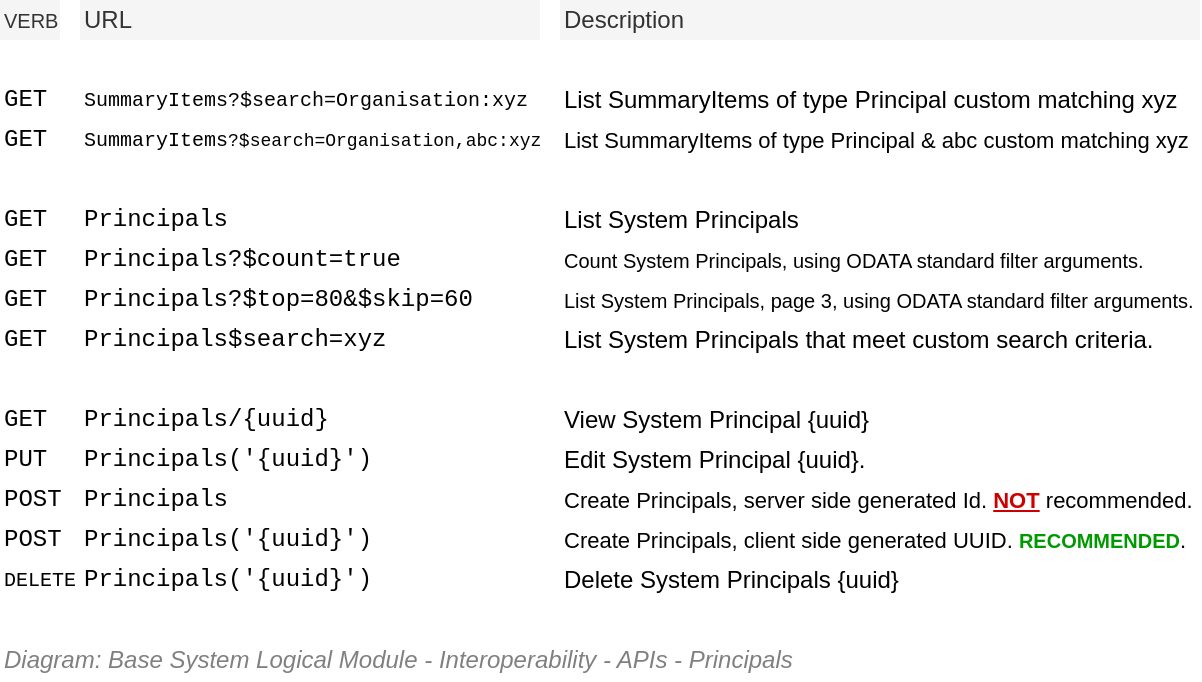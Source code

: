 <mxfile compressed="false" version="18.0.8" type="google">
  <diagram id="nRleIn9jNZKj9x8R8iPH" name="Integration/System Logical Module/API/Resource URLs/Principals">
    <mxGraphModel grid="1" page="1" gridSize="10" guides="1" tooltips="1" connect="1" arrows="1" fold="1" pageScale="1" pageWidth="850" pageHeight="1100" math="0" shadow="0">
      <root>
        <mxCell id="W7s1Gj_pDaNodwp3Ctu9-0" />
        <mxCell id="W7s1Gj_pDaNodwp3Ctu9-1" value="Diagram" parent="W7s1Gj_pDaNodwp3Ctu9-0" />
        <mxCell id="edbAlIy0U3GN4QDfhpz5-2" value="List System Principals" style="text;html=1;strokeColor=none;fillColor=none;align=left;verticalAlign=middle;whiteSpace=wrap;rounded=0;dashed=1;fontFamily=Helvetica;fontSize=12;" vertex="1" parent="W7s1Gj_pDaNodwp3Ctu9-1">
          <mxGeometry x="400" y="300" width="320" height="20" as="geometry" />
        </mxCell>
        <mxCell id="edbAlIy0U3GN4QDfhpz5-3" value="Principals" style="text;html=1;strokeColor=none;fillColor=none;align=left;verticalAlign=middle;whiteSpace=wrap;rounded=0;dashed=1;fontSize=12;fontFamily=Courier New;" vertex="1" parent="W7s1Gj_pDaNodwp3Ctu9-1">
          <mxGeometry x="160" y="300" width="200" height="20" as="geometry" />
        </mxCell>
        <mxCell id="edbAlIy0U3GN4QDfhpz5-6" value="Principals/{uuid}" style="text;html=1;strokeColor=none;fillColor=none;align=left;verticalAlign=middle;whiteSpace=wrap;rounded=0;dashed=1;fontSize=12;fontFamily=Courier New;" vertex="1" parent="W7s1Gj_pDaNodwp3Ctu9-1">
          <mxGeometry x="160" y="400" width="200" height="20" as="geometry" />
        </mxCell>
        <mxCell id="edbAlIy0U3GN4QDfhpz5-7" value="View System&amp;nbsp;Principal {uuid}" style="text;html=1;strokeColor=none;fillColor=none;align=left;verticalAlign=middle;whiteSpace=wrap;rounded=0;dashed=1;fontFamily=Helvetica;fontSize=12;" vertex="1" parent="W7s1Gj_pDaNodwp3Ctu9-1">
          <mxGeometry x="400" y="400" width="320" height="20" as="geometry" />
        </mxCell>
        <mxCell id="edbAlIy0U3GN4QDfhpz5-10" value="GET" style="text;html=1;strokeColor=none;fillColor=none;align=left;verticalAlign=middle;whiteSpace=wrap;rounded=0;dashed=1;fontSize=12;fontFamily=Courier New;" vertex="1" parent="W7s1Gj_pDaNodwp3Ctu9-1">
          <mxGeometry x="120" y="300" width="40" height="20" as="geometry" />
        </mxCell>
        <mxCell id="edbAlIy0U3GN4QDfhpz5-14" value="GET" style="text;html=1;strokeColor=none;fillColor=none;align=left;verticalAlign=middle;whiteSpace=wrap;rounded=0;dashed=1;fontSize=12;fontFamily=Courier New;" vertex="1" parent="W7s1Gj_pDaNodwp3Ctu9-1">
          <mxGeometry x="120" y="400" width="40" height="20" as="geometry" />
        </mxCell>
        <mxCell id="edbAlIy0U3GN4QDfhpz5-15" value="POST" style="text;html=1;strokeColor=none;fillColor=none;align=left;verticalAlign=middle;whiteSpace=wrap;rounded=0;dashed=1;fontSize=12;fontFamily=Courier New;" vertex="1" parent="W7s1Gj_pDaNodwp3Ctu9-1">
          <mxGeometry x="120" y="440" width="40" height="20" as="geometry" />
        </mxCell>
        <mxCell id="edbAlIy0U3GN4QDfhpz5-16" value="Principals" style="text;html=1;strokeColor=none;fillColor=none;align=left;verticalAlign=middle;whiteSpace=wrap;rounded=0;dashed=1;fontSize=12;fontFamily=Courier New;" vertex="1" parent="W7s1Gj_pDaNodwp3Ctu9-1">
          <mxGeometry x="160" y="440" width="200" height="20" as="geometry" />
        </mxCell>
        <mxCell id="edbAlIy0U3GN4QDfhpz5-17" value="POST" style="text;html=1;strokeColor=none;fillColor=none;align=left;verticalAlign=middle;whiteSpace=wrap;rounded=0;dashed=1;fontSize=12;fontFamily=Courier New;" vertex="1" parent="W7s1Gj_pDaNodwp3Ctu9-1">
          <mxGeometry x="120" y="460" width="40" height="20" as="geometry" />
        </mxCell>
        <mxCell id="edbAlIy0U3GN4QDfhpz5-18" value="Principals(&#39;{uuid}&#39;)" style="text;html=1;strokeColor=none;fillColor=none;align=left;verticalAlign=middle;whiteSpace=wrap;rounded=0;dashed=1;fontSize=12;fontFamily=Courier New;" vertex="1" parent="W7s1Gj_pDaNodwp3Ctu9-1">
          <mxGeometry x="160" y="460" width="200" height="20" as="geometry" />
        </mxCell>
        <mxCell id="edbAlIy0U3GN4QDfhpz5-19" value="&lt;font style=&quot;font-size: 11px&quot;&gt;Create Principals, server side generated Id. &lt;b&gt;&lt;font color=&quot;#cc0000&quot; style=&quot;font-size: 11px&quot;&gt;&lt;u&gt;NOT&lt;/u&gt;&lt;/font&gt; &lt;/b&gt;recommended.&lt;/font&gt;" style="text;html=1;strokeColor=none;fillColor=none;align=left;verticalAlign=middle;whiteSpace=wrap;rounded=0;dashed=1;fontFamily=Helvetica;fontSize=11;" vertex="1" parent="W7s1Gj_pDaNodwp3Ctu9-1">
          <mxGeometry x="400" y="440" width="320" height="20" as="geometry" />
        </mxCell>
        <mxCell id="edbAlIy0U3GN4QDfhpz5-20" value="&lt;font&gt;Create Principals, client side generated UUID. &lt;font color=&quot;#009900&quot; size=&quot;1&quot;&gt;&lt;b&gt;RECOMMENDED&lt;/b&gt;&lt;/font&gt;.&lt;/font&gt;" style="text;html=1;strokeColor=none;fillColor=none;align=left;verticalAlign=middle;whiteSpace=wrap;rounded=0;dashed=1;fontFamily=Helvetica;fontSize=11;" vertex="1" parent="W7s1Gj_pDaNodwp3Ctu9-1">
          <mxGeometry x="400" y="460" width="320" height="20" as="geometry" />
        </mxCell>
        <mxCell id="edbAlIy0U3GN4QDfhpz5-21" value="PUT" style="text;html=1;strokeColor=none;fillColor=none;align=left;verticalAlign=middle;whiteSpace=wrap;rounded=0;dashed=1;fontSize=12;fontFamily=Courier New;" vertex="1" parent="W7s1Gj_pDaNodwp3Ctu9-1">
          <mxGeometry x="120" y="420" width="40" height="20" as="geometry" />
        </mxCell>
        <mxCell id="edbAlIy0U3GN4QDfhpz5-22" value="Principals(&#39;{uuid}&#39;)" style="text;html=1;strokeColor=none;fillColor=none;align=left;verticalAlign=middle;whiteSpace=wrap;rounded=0;dashed=1;fontSize=12;fontFamily=Courier New;" vertex="1" parent="W7s1Gj_pDaNodwp3Ctu9-1">
          <mxGeometry x="160" y="420" width="200" height="20" as="geometry" />
        </mxCell>
        <mxCell id="edbAlIy0U3GN4QDfhpz5-23" value="Edit System Principal {uuid}." style="text;html=1;strokeColor=none;fillColor=none;align=left;verticalAlign=middle;whiteSpace=wrap;rounded=0;dashed=1;fontFamily=Helvetica;fontSize=12;" vertex="1" parent="W7s1Gj_pDaNodwp3Ctu9-1">
          <mxGeometry x="400" y="420" width="320" height="20" as="geometry" />
        </mxCell>
        <mxCell id="edbAlIy0U3GN4QDfhpz5-24" value="DELETE" style="text;html=1;strokeColor=none;fillColor=none;align=left;verticalAlign=middle;whiteSpace=wrap;rounded=0;dashed=1;fontSize=10;fontFamily=Courier New;" vertex="1" parent="W7s1Gj_pDaNodwp3Ctu9-1">
          <mxGeometry x="120" y="480" width="40" height="20" as="geometry" />
        </mxCell>
        <mxCell id="edbAlIy0U3GN4QDfhpz5-25" value="Principals(&#39;{uuid}&#39;)" style="text;html=1;strokeColor=none;fillColor=none;align=left;verticalAlign=middle;whiteSpace=wrap;rounded=0;dashed=1;fontSize=12;fontFamily=Courier New;" vertex="1" parent="W7s1Gj_pDaNodwp3Ctu9-1">
          <mxGeometry x="160" y="480" width="200" height="20" as="geometry" />
        </mxCell>
        <mxCell id="edbAlIy0U3GN4QDfhpz5-26" value="Delete System&amp;nbsp;Principals {uuid}" style="text;html=1;strokeColor=none;fillColor=none;align=left;verticalAlign=middle;whiteSpace=wrap;rounded=0;dashed=1;fontFamily=Helvetica;fontSize=12;" vertex="1" parent="W7s1Gj_pDaNodwp3Ctu9-1">
          <mxGeometry x="400" y="480" width="320" height="20" as="geometry" />
        </mxCell>
        <mxCell id="edbAlIy0U3GN4QDfhpz5-28" value="&lt;font style=&quot;font-size: 10px&quot;&gt;List System&amp;nbsp;Principals, page 3, using ODATA standard filter arguments.&lt;/font&gt;" style="text;html=1;strokeColor=none;fillColor=none;align=left;verticalAlign=middle;whiteSpace=wrap;rounded=0;dashed=1;fontFamily=Helvetica;fontSize=12;" vertex="1" parent="W7s1Gj_pDaNodwp3Ctu9-1">
          <mxGeometry x="400" y="340" width="320" height="20" as="geometry" />
        </mxCell>
        <mxCell id="edbAlIy0U3GN4QDfhpz5-29" value="Principals?$top=80&amp;amp;$skip=60" style="text;html=1;strokeColor=none;fillColor=none;align=left;verticalAlign=middle;whiteSpace=wrap;rounded=0;dashed=1;fontSize=12;fontFamily=Courier New;" vertex="1" parent="W7s1Gj_pDaNodwp3Ctu9-1">
          <mxGeometry x="160" y="340" width="200" height="20" as="geometry" />
        </mxCell>
        <mxCell id="edbAlIy0U3GN4QDfhpz5-30" value="GET" style="text;html=1;strokeColor=none;fillColor=none;align=left;verticalAlign=middle;whiteSpace=wrap;rounded=0;dashed=1;fontSize=12;fontFamily=Courier New;" vertex="1" parent="W7s1Gj_pDaNodwp3Ctu9-1">
          <mxGeometry x="120" y="340" width="40" height="20" as="geometry" />
        </mxCell>
        <mxCell id="edbAlIy0U3GN4QDfhpz5-31" value="&lt;font style=&quot;font-size: 10px&quot;&gt;Count System&amp;nbsp;Principals, using ODATA standard filter arguments.&lt;/font&gt;" style="text;html=1;strokeColor=none;fillColor=none;align=left;verticalAlign=middle;whiteSpace=wrap;rounded=0;dashed=1;fontFamily=Helvetica;fontSize=12;" vertex="1" parent="W7s1Gj_pDaNodwp3Ctu9-1">
          <mxGeometry x="400" y="320" width="320" height="20" as="geometry" />
        </mxCell>
        <mxCell id="edbAlIy0U3GN4QDfhpz5-32" value="Principals?$count=true" style="text;html=1;strokeColor=none;fillColor=none;align=left;verticalAlign=middle;whiteSpace=wrap;rounded=0;dashed=1;fontSize=12;fontFamily=Courier New;" vertex="1" parent="W7s1Gj_pDaNodwp3Ctu9-1">
          <mxGeometry x="160" y="320" width="200" height="20" as="geometry" />
        </mxCell>
        <mxCell id="edbAlIy0U3GN4QDfhpz5-33" value="GET" style="text;html=1;strokeColor=none;fillColor=none;align=left;verticalAlign=middle;whiteSpace=wrap;rounded=0;dashed=1;fontSize=12;fontFamily=Courier New;" vertex="1" parent="W7s1Gj_pDaNodwp3Ctu9-1">
          <mxGeometry x="120" y="320" width="40" height="20" as="geometry" />
        </mxCell>
        <mxCell id="6g0IqCDVZ-bBVkFQADLM-0" value="GET" style="text;html=1;strokeColor=none;fillColor=none;align=left;verticalAlign=middle;whiteSpace=wrap;rounded=0;dashed=1;fontSize=12;fontFamily=Courier New;" vertex="1" parent="W7s1Gj_pDaNodwp3Ctu9-1">
          <mxGeometry x="120" y="360" width="40" height="20" as="geometry" />
        </mxCell>
        <mxCell id="6g0IqCDVZ-bBVkFQADLM-1" value="Principals$search=xyz" style="text;html=1;strokeColor=none;fillColor=none;align=left;verticalAlign=middle;whiteSpace=wrap;rounded=0;dashed=1;fontSize=12;fontFamily=Courier New;" vertex="1" parent="W7s1Gj_pDaNodwp3Ctu9-1">
          <mxGeometry x="160" y="360" width="200" height="20" as="geometry" />
        </mxCell>
        <mxCell id="6g0IqCDVZ-bBVkFQADLM-2" value="List System Principals that meet custom search criteria." style="text;html=1;strokeColor=none;fillColor=none;align=left;verticalAlign=middle;whiteSpace=wrap;rounded=0;dashed=1;fontFamily=Helvetica;fontSize=12;" vertex="1" parent="W7s1Gj_pDaNodwp3Ctu9-1">
          <mxGeometry x="400" y="360" width="320" height="20" as="geometry" />
        </mxCell>
        <mxCell id="DO0jpwAnce1b8jK784c--9" value="Description" style="text;html=1;strokeColor=none;fillColor=#f5f5f5;align=left;verticalAlign=middle;whiteSpace=wrap;rounded=0;fontSize=12;fontFamily=Helvetica;fontColor=#333333;fontStyle=0" vertex="1" parent="W7s1Gj_pDaNodwp3Ctu9-1">
          <mxGeometry x="400" y="200" width="320" height="20" as="geometry" />
        </mxCell>
        <mxCell id="DO0jpwAnce1b8jK784c--10" value="URL" style="text;html=1;strokeColor=none;fillColor=#f5f5f5;align=left;verticalAlign=middle;whiteSpace=wrap;rounded=0;fontSize=12;fontFamily=Helvetica;fontColor=#333333;fontStyle=0" vertex="1" parent="W7s1Gj_pDaNodwp3Ctu9-1">
          <mxGeometry x="160" y="200" width="230" height="20" as="geometry" />
        </mxCell>
        <mxCell id="DO0jpwAnce1b8jK784c--11" value="&lt;font style=&quot;font-size: 10px;&quot;&gt;VERB&lt;/font&gt;" style="text;html=1;strokeColor=none;fillColor=#f5f5f5;align=left;verticalAlign=middle;whiteSpace=wrap;rounded=0;fontSize=10;fontFamily=Helvetica;fontColor=#333333;fontStyle=0" vertex="1" parent="W7s1Gj_pDaNodwp3Ctu9-1">
          <mxGeometry x="120" y="200" width="30" height="20" as="geometry" />
        </mxCell>
        <mxCell id="DO0jpwAnce1b8jK784c--12" value="&lt;font style=&quot;font-size: 9px&quot;&gt;&lt;span style=&quot;font-size: 10px&quot;&gt;SummaryItems&lt;/span&gt;?$search=Organisation,abc:xyz&lt;/font&gt;" style="text;html=1;strokeColor=none;fillColor=none;align=left;verticalAlign=middle;whiteSpace=wrap;rounded=0;dashed=1;fontSize=9;fontFamily=Courier New;" vertex="1" parent="W7s1Gj_pDaNodwp3Ctu9-1">
          <mxGeometry x="160" y="260" width="250" height="20" as="geometry" />
        </mxCell>
        <mxCell id="DO0jpwAnce1b8jK784c--13" value="GET" style="text;html=1;strokeColor=none;fillColor=none;align=left;verticalAlign=middle;whiteSpace=wrap;rounded=0;dashed=1;fontSize=12;fontFamily=Courier New;" vertex="1" parent="W7s1Gj_pDaNodwp3Ctu9-1">
          <mxGeometry x="120" y="260" width="40" height="20" as="geometry" />
        </mxCell>
        <mxCell id="DO0jpwAnce1b8jK784c--14" value="&lt;font style=&quot;font-size: 10px&quot;&gt;SummaryItems?$search=Organisation:xyz&lt;/font&gt;" style="text;html=1;strokeColor=none;fillColor=none;align=left;verticalAlign=middle;whiteSpace=wrap;rounded=0;dashed=1;fontSize=10;fontFamily=Courier New;" vertex="1" parent="W7s1Gj_pDaNodwp3Ctu9-1">
          <mxGeometry x="160" y="240" width="240" height="20" as="geometry" />
        </mxCell>
        <mxCell id="DO0jpwAnce1b8jK784c--15" value="GET" style="text;html=1;strokeColor=none;fillColor=none;align=left;verticalAlign=middle;whiteSpace=wrap;rounded=0;dashed=1;fontSize=12;fontFamily=Courier New;" vertex="1" parent="W7s1Gj_pDaNodwp3Ctu9-1">
          <mxGeometry x="120" y="240" width="40" height="20" as="geometry" />
        </mxCell>
        <mxCell id="DO0jpwAnce1b8jK784c--16" value="List SummaryItems of type Principal custom matching xyz" style="text;html=1;strokeColor=none;fillColor=none;align=left;verticalAlign=middle;whiteSpace=wrap;rounded=0;dashed=1;fontFamily=Helvetica;fontSize=12;" vertex="1" parent="W7s1Gj_pDaNodwp3Ctu9-1">
          <mxGeometry x="400" y="240" width="320" height="20" as="geometry" />
        </mxCell>
        <mxCell id="DO0jpwAnce1b8jK784c--17" value="&lt;font style=&quot;font-size: 11px&quot;&gt;List SummaryItems of type Principal &amp;amp; abc custom matching xyz&lt;/font&gt;" style="text;html=1;strokeColor=none;fillColor=none;align=left;verticalAlign=middle;whiteSpace=wrap;rounded=0;dashed=1;fontFamily=Helvetica;fontSize=12;" vertex="1" parent="W7s1Gj_pDaNodwp3Ctu9-1">
          <mxGeometry x="400" y="260" width="320" height="20" as="geometry" />
        </mxCell>
        <mxCell id="EbmEJG97jyR3D29aAMmV-0" value="Context/Legend" parent="W7s1Gj_pDaNodwp3Ctu9-0" />
        <mxCell id="EbmEJG97jyR3D29aAMmV-1" value="Title/Diagram" parent="W7s1Gj_pDaNodwp3Ctu9-0" />
        <mxCell id="fs9-jv4jhwwD7MxO634F-0" value="&lt;font style=&quot;font-size: 12px ; font-weight: normal&quot;&gt;&lt;i&gt;Diagram: Base System Logical Module -&amp;nbsp;&lt;/i&gt;&lt;i&gt;Interoperability&amp;nbsp;&lt;/i&gt;&lt;i&gt;- APIs - Principals&lt;/i&gt;&lt;/font&gt;" style="text;strokeColor=none;fillColor=none;html=1;fontSize=12;fontStyle=1;verticalAlign=middle;align=left;shadow=0;glass=0;comic=0;opacity=30;fontColor=#808080;" vertex="1" parent="EbmEJG97jyR3D29aAMmV-1">
          <mxGeometry x="120" y="520" width="560" height="20" as="geometry" />
        </mxCell>
        <mxCell id="EbmEJG97jyR3D29aAMmV-2" value="Title/Page" visible="0" parent="W7s1Gj_pDaNodwp3Ctu9-0" />
        <mxCell id="fs9-jv4jhwwD7MxO634F-1" value="" style="group;fontSize=12;" vertex="1" connectable="0" parent="EbmEJG97jyR3D29aAMmV-2">
          <mxGeometry x="120" y="120" width="600" height="45" as="geometry" />
        </mxCell>
        <mxCell id="fs9-jv4jhwwD7MxO634F-2" value="&lt;font style=&quot;font-size: 12px&quot;&gt;Base Logical Module - Interoperability&amp;nbsp;- APIs - Principals&lt;/font&gt;" style="text;strokeColor=none;fillColor=none;html=1;fontSize=12;fontStyle=1;verticalAlign=middle;align=left;shadow=0;glass=0;comic=0;opacity=30;fontColor=#808080;" vertex="1" parent="fs9-jv4jhwwD7MxO634F-1">
          <mxGeometry y="20" width="600" height="20" as="geometry" />
        </mxCell>
        <mxCell id="fs9-jv4jhwwD7MxO634F-3" value="" style="line;strokeWidth=2;html=1;shadow=0;glass=0;comic=0;fillColor=none;fontSize=10;fontColor=#CCCCCC;labelBackgroundColor=none;strokeColor=#CCCCCC;" vertex="1" parent="fs9-jv4jhwwD7MxO634F-1">
          <mxGeometry y="35" width="600" height="10" as="geometry" />
        </mxCell>
        <mxCell id="EbmEJG97jyR3D29aAMmV-3" value="About" parent="W7s1Gj_pDaNodwp3Ctu9-0" />
        <mxCell id="EbmEJG97jyR3D29aAMmV-4" value="Untitled Layer" parent="W7s1Gj_pDaNodwp3Ctu9-0" />
      </root>
    </mxGraphModel>
  </diagram>
</mxfile>
